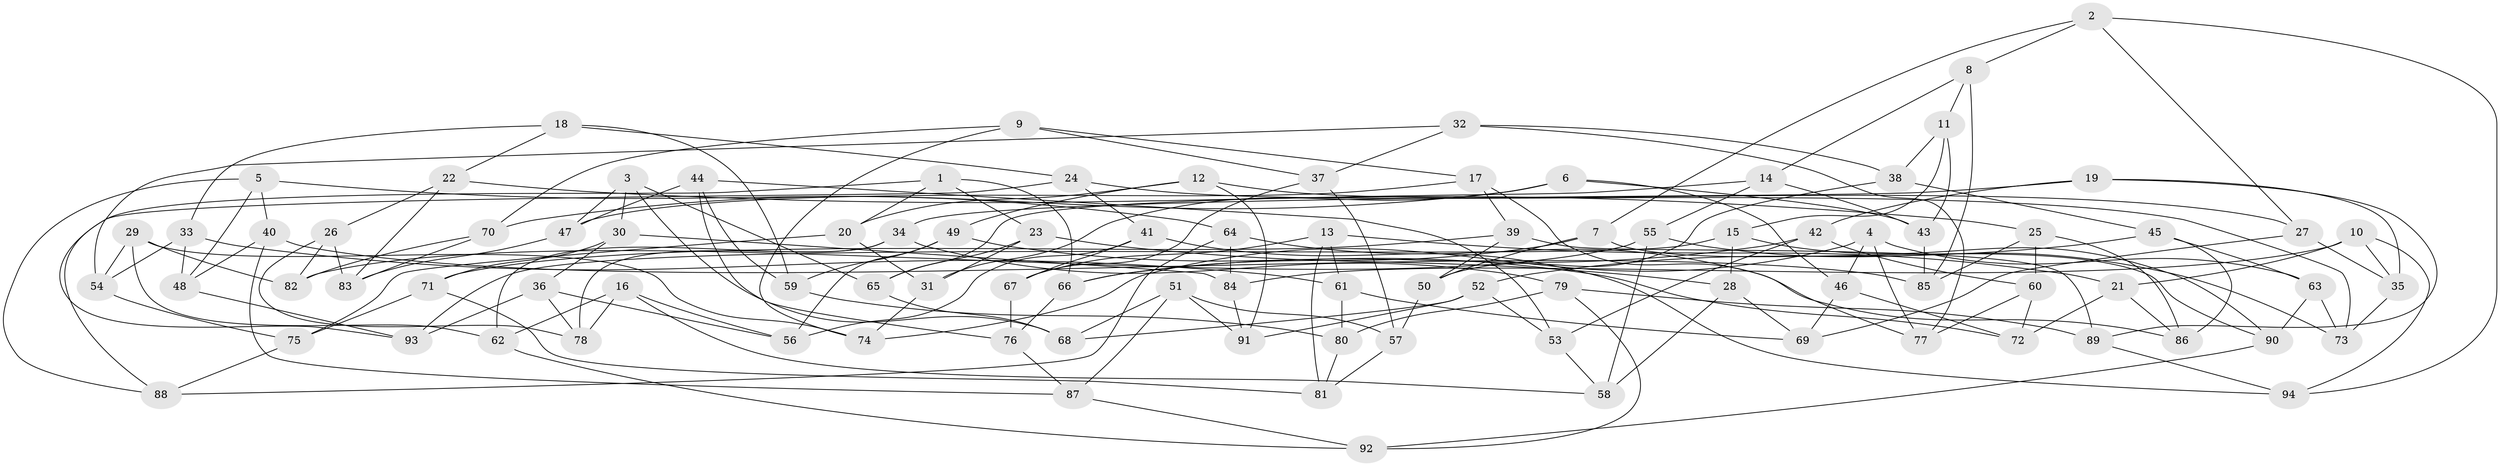 // Generated by graph-tools (version 1.1) at 2025/16/03/09/25 04:16:42]
// undirected, 94 vertices, 188 edges
graph export_dot {
graph [start="1"]
  node [color=gray90,style=filled];
  1;
  2;
  3;
  4;
  5;
  6;
  7;
  8;
  9;
  10;
  11;
  12;
  13;
  14;
  15;
  16;
  17;
  18;
  19;
  20;
  21;
  22;
  23;
  24;
  25;
  26;
  27;
  28;
  29;
  30;
  31;
  32;
  33;
  34;
  35;
  36;
  37;
  38;
  39;
  40;
  41;
  42;
  43;
  44;
  45;
  46;
  47;
  48;
  49;
  50;
  51;
  52;
  53;
  54;
  55;
  56;
  57;
  58;
  59;
  60;
  61;
  62;
  63;
  64;
  65;
  66;
  67;
  68;
  69;
  70;
  71;
  72;
  73;
  74;
  75;
  76;
  77;
  78;
  79;
  80;
  81;
  82;
  83;
  84;
  85;
  86;
  87;
  88;
  89;
  90;
  91;
  92;
  93;
  94;
  1 -- 23;
  1 -- 66;
  1 -- 93;
  1 -- 20;
  2 -- 8;
  2 -- 94;
  2 -- 7;
  2 -- 27;
  3 -- 68;
  3 -- 65;
  3 -- 47;
  3 -- 30;
  4 -- 46;
  4 -- 77;
  4 -- 74;
  4 -- 63;
  5 -- 88;
  5 -- 40;
  5 -- 48;
  5 -- 64;
  6 -- 46;
  6 -- 31;
  6 -- 70;
  6 -- 43;
  7 -- 50;
  7 -- 90;
  7 -- 66;
  8 -- 14;
  8 -- 85;
  8 -- 11;
  9 -- 74;
  9 -- 37;
  9 -- 70;
  9 -- 17;
  10 -- 94;
  10 -- 35;
  10 -- 21;
  10 -- 84;
  11 -- 15;
  11 -- 43;
  11 -- 38;
  12 -- 49;
  12 -- 20;
  12 -- 27;
  12 -- 91;
  13 -- 81;
  13 -- 21;
  13 -- 67;
  13 -- 61;
  14 -- 65;
  14 -- 43;
  14 -- 55;
  15 -- 28;
  15 -- 93;
  15 -- 90;
  16 -- 78;
  16 -- 58;
  16 -- 56;
  16 -- 62;
  17 -- 47;
  17 -- 39;
  17 -- 77;
  18 -- 22;
  18 -- 59;
  18 -- 24;
  18 -- 33;
  19 -- 35;
  19 -- 34;
  19 -- 42;
  19 -- 89;
  20 -- 75;
  20 -- 31;
  21 -- 72;
  21 -- 86;
  22 -- 25;
  22 -- 26;
  22 -- 83;
  23 -- 31;
  23 -- 28;
  23 -- 65;
  24 -- 41;
  24 -- 88;
  24 -- 73;
  25 -- 86;
  25 -- 60;
  25 -- 85;
  26 -- 83;
  26 -- 82;
  26 -- 78;
  27 -- 69;
  27 -- 35;
  28 -- 69;
  28 -- 58;
  29 -- 62;
  29 -- 54;
  29 -- 82;
  29 -- 74;
  30 -- 36;
  30 -- 84;
  30 -- 71;
  31 -- 74;
  32 -- 54;
  32 -- 37;
  32 -- 38;
  32 -- 77;
  33 -- 61;
  33 -- 54;
  33 -- 48;
  34 -- 62;
  34 -- 79;
  34 -- 78;
  35 -- 73;
  36 -- 93;
  36 -- 78;
  36 -- 56;
  37 -- 57;
  37 -- 67;
  38 -- 45;
  38 -- 50;
  39 -- 50;
  39 -- 71;
  39 -- 89;
  40 -- 85;
  40 -- 48;
  40 -- 87;
  41 -- 56;
  41 -- 67;
  41 -- 94;
  42 -- 66;
  42 -- 60;
  42 -- 53;
  43 -- 85;
  44 -- 76;
  44 -- 47;
  44 -- 53;
  44 -- 59;
  45 -- 63;
  45 -- 52;
  45 -- 86;
  46 -- 72;
  46 -- 69;
  47 -- 83;
  48 -- 93;
  49 -- 56;
  49 -- 72;
  49 -- 59;
  50 -- 57;
  51 -- 87;
  51 -- 91;
  51 -- 57;
  51 -- 68;
  52 -- 53;
  52 -- 91;
  52 -- 68;
  53 -- 58;
  54 -- 75;
  55 -- 82;
  55 -- 73;
  55 -- 58;
  57 -- 81;
  59 -- 80;
  60 -- 72;
  60 -- 77;
  61 -- 80;
  61 -- 69;
  62 -- 92;
  63 -- 73;
  63 -- 90;
  64 -- 84;
  64 -- 86;
  64 -- 88;
  65 -- 68;
  66 -- 76;
  67 -- 76;
  70 -- 82;
  70 -- 83;
  71 -- 81;
  71 -- 75;
  75 -- 88;
  76 -- 87;
  79 -- 92;
  79 -- 80;
  79 -- 89;
  80 -- 81;
  84 -- 91;
  87 -- 92;
  89 -- 94;
  90 -- 92;
}
